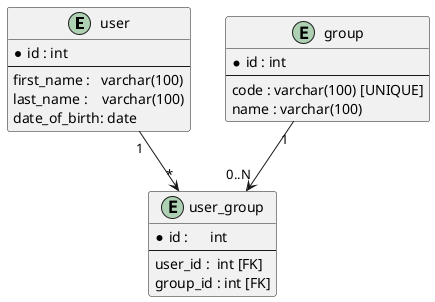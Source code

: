 @startuml
entity user{
  *id : int
  --
  first_name :   varchar(100)
  last_name :    varchar(100)
  date_of_birth: date
}
entity group{
  *id : int
  --
  code : varchar(100) [UNIQUE]
  name : varchar(100)
}
entity user_group{
  *id :      int
  --
  user_id :  int [FK]
  group_id : int [FK]
}
user "1" --> "*" user_group 
group "1" --> "0..N" user_group
@enduml